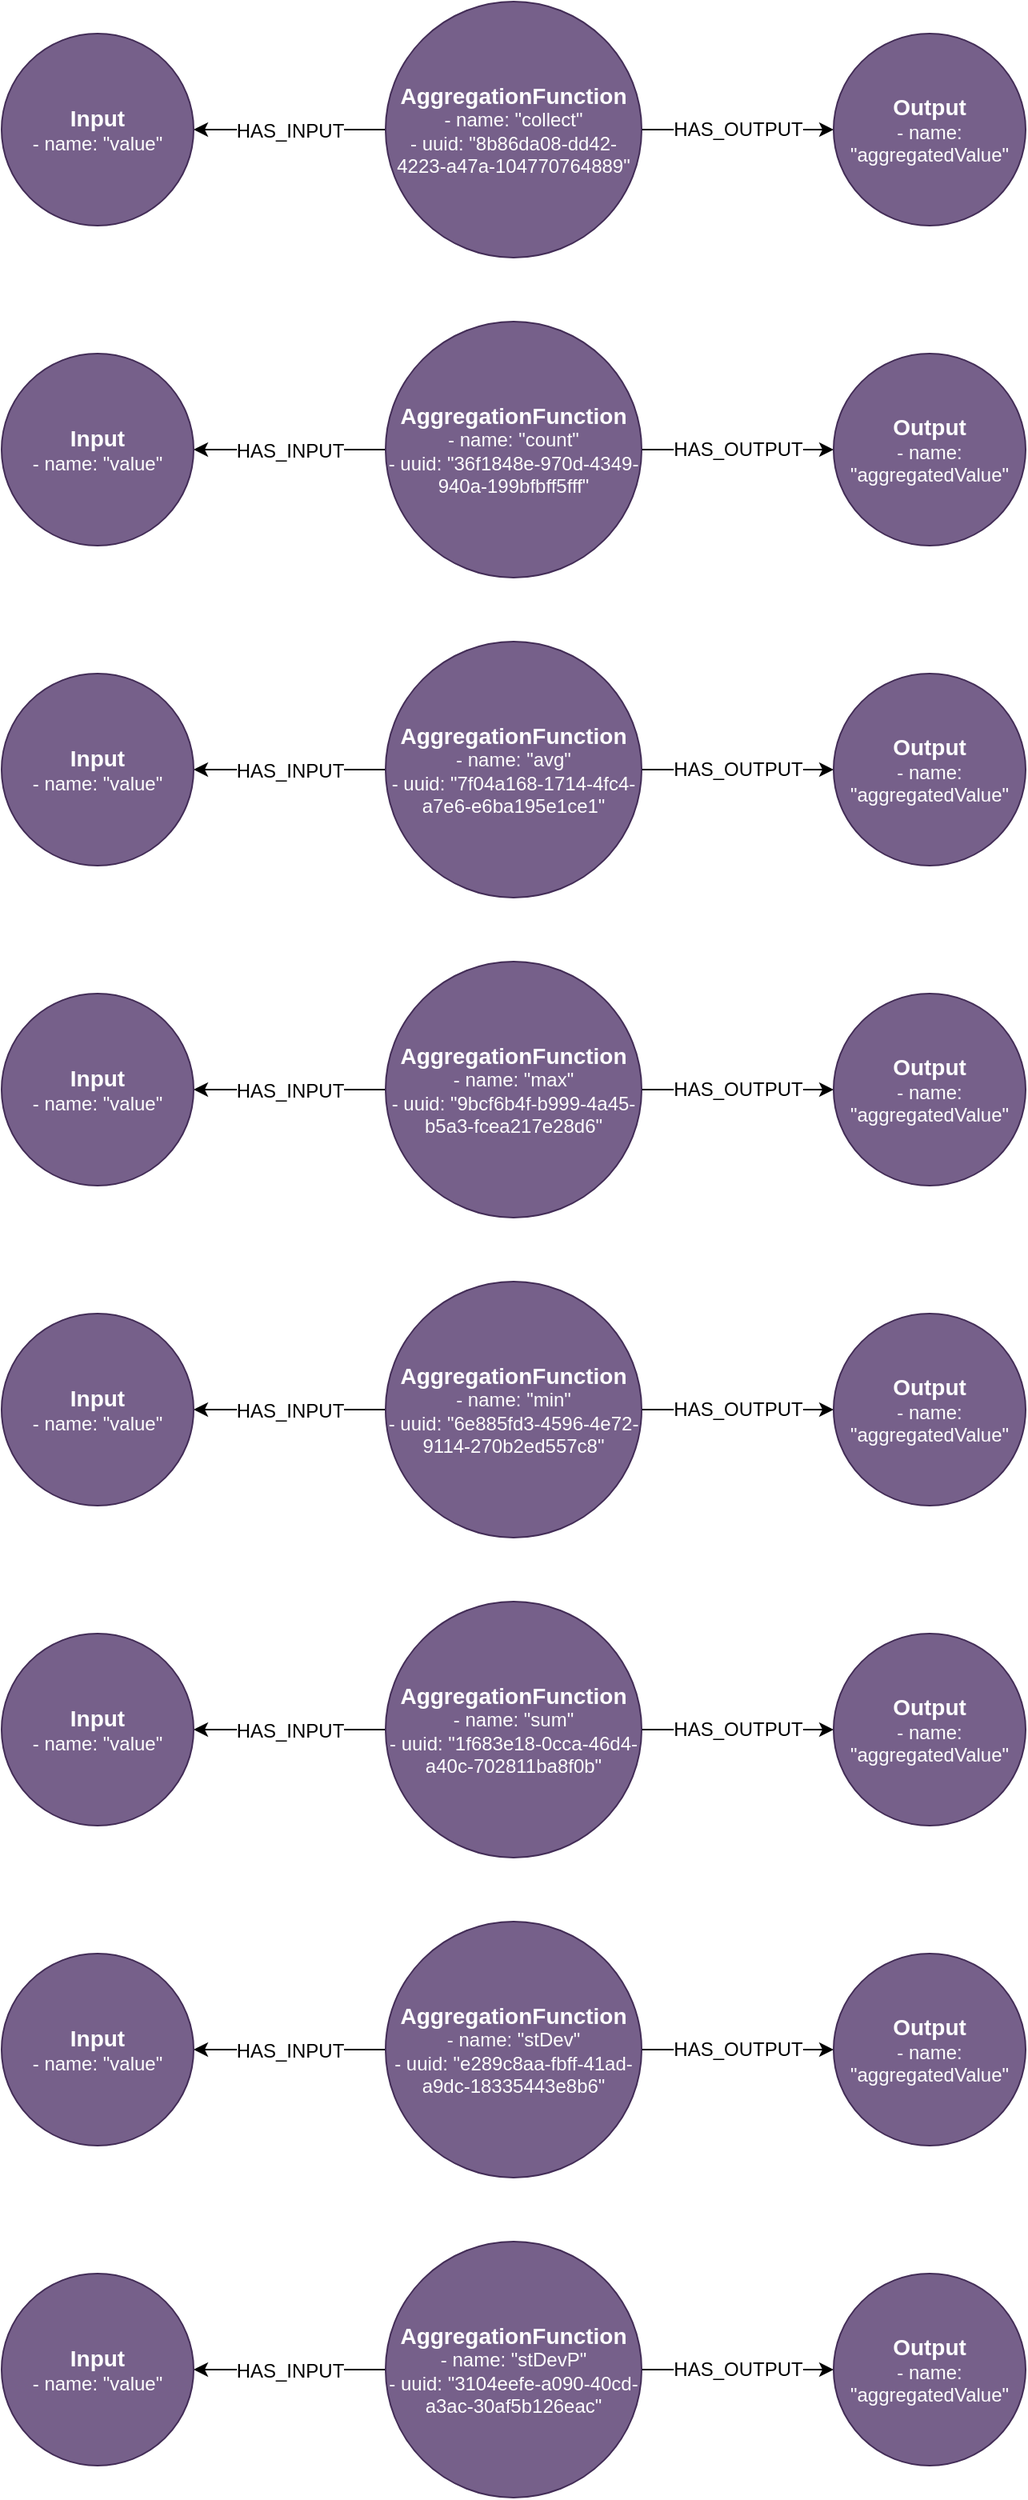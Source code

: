 <mxfile>
    <diagram id="sED9ADRcN6IbE8D5TVqb" name="Page-1">
        <mxGraphModel dx="809" dy="1150" grid="1" gridSize="10" guides="1" tooltips="1" connect="1" arrows="1" fold="1" page="1" pageScale="1" pageWidth="1169" pageHeight="827" math="0" shadow="0">
            <root>
                <mxCell id="0"/>
                <mxCell id="1" parent="0"/>
                <mxCell id="106" value="&lt;font style=&quot;font-size: 12px&quot;&gt;HAS_INPUT&lt;/font&gt;" style="edgeStyle=none;html=1;fontSize=14;" parent="1" source="99" target="103" edge="1">
                    <mxGeometry relative="1" as="geometry"/>
                </mxCell>
                <mxCell id="107" value="HAS_OUTPUT" style="edgeStyle=none;html=1;fontSize=12;" parent="1" source="99" target="104" edge="1">
                    <mxGeometry relative="1" as="geometry"/>
                </mxCell>
                <mxCell id="99" value="&lt;font style=&quot;font-size: 14px&quot;&gt;&lt;b&gt;AggregationFunction&lt;/b&gt;&lt;/font&gt;&lt;br&gt;- name: &quot;avg&quot;&lt;br&gt;- uuid: &quot;7f04a168-1714-4fc4-a7e6-e6ba195e1ce1&quot;" style="ellipse;whiteSpace=wrap;html=1;aspect=fixed;fillColor=#76608a;fontColor=#ffffff;strokeColor=#432D57;" parent="1" vertex="1">
                    <mxGeometry x="280" y="440" width="160" height="160" as="geometry"/>
                </mxCell>
                <mxCell id="103" value="&lt;font style=&quot;font-size: 14px&quot;&gt;&lt;b&gt;Input&lt;/b&gt;&lt;/font&gt;&lt;br&gt;- name: &quot;value&quot;" style="ellipse;whiteSpace=wrap;html=1;aspect=fixed;fillColor=#76608a;fontColor=#ffffff;strokeColor=#432D57;" parent="1" vertex="1">
                    <mxGeometry x="40" y="460" width="120" height="120" as="geometry"/>
                </mxCell>
                <mxCell id="104" value="&lt;font style=&quot;font-size: 14px&quot;&gt;&lt;b&gt;Output&lt;/b&gt;&lt;/font&gt;&lt;br&gt;- name: &quot;aggregatedValue&quot;" style="ellipse;whiteSpace=wrap;html=1;aspect=fixed;fillColor=#76608a;fontColor=#ffffff;strokeColor=#432D57;" parent="1" vertex="1">
                    <mxGeometry x="560" y="460" width="120" height="120" as="geometry"/>
                </mxCell>
                <mxCell id="108" value="&lt;font style=&quot;font-size: 12px&quot;&gt;HAS_INPUT&lt;/font&gt;" style="edgeStyle=none;html=1;fontSize=14;" parent="1" source="110" target="111" edge="1">
                    <mxGeometry relative="1" as="geometry"/>
                </mxCell>
                <mxCell id="109" value="HAS_OUTPUT" style="edgeStyle=none;html=1;fontSize=12;" parent="1" source="110" target="112" edge="1">
                    <mxGeometry relative="1" as="geometry"/>
                </mxCell>
                <mxCell id="110" value="&lt;font style=&quot;font-size: 14px&quot;&gt;&lt;b&gt;AggregationFunction&lt;/b&gt;&lt;/font&gt;&lt;br&gt;- name: &quot;collect&quot;&lt;br&gt;- uuid: &quot;8b86da08-dd42-4223-a47a-104770764889&quot;" style="ellipse;whiteSpace=wrap;html=1;aspect=fixed;fillColor=#76608a;fontColor=#ffffff;strokeColor=#432D57;" parent="1" vertex="1">
                    <mxGeometry x="280" y="40" width="160" height="160" as="geometry"/>
                </mxCell>
                <mxCell id="111" value="&lt;font style=&quot;font-size: 14px&quot;&gt;&lt;b&gt;Input&lt;/b&gt;&lt;/font&gt;&lt;br&gt;- name: &quot;value&quot;" style="ellipse;whiteSpace=wrap;html=1;aspect=fixed;fillColor=#76608a;fontColor=#ffffff;strokeColor=#432D57;" parent="1" vertex="1">
                    <mxGeometry x="40" y="60" width="120" height="120" as="geometry"/>
                </mxCell>
                <mxCell id="112" value="&lt;font style=&quot;font-size: 14px&quot;&gt;&lt;b&gt;Output&lt;/b&gt;&lt;/font&gt;&lt;br&gt;- name: &quot;aggregatedValue&quot;" style="ellipse;whiteSpace=wrap;html=1;aspect=fixed;fillColor=#76608a;fontColor=#ffffff;strokeColor=#432D57;" parent="1" vertex="1">
                    <mxGeometry x="560" y="60" width="120" height="120" as="geometry"/>
                </mxCell>
                <mxCell id="113" value="&lt;font style=&quot;font-size: 12px&quot;&gt;HAS_INPUT&lt;/font&gt;" style="edgeStyle=none;html=1;fontSize=14;" parent="1" source="115" target="116" edge="1">
                    <mxGeometry relative="1" as="geometry"/>
                </mxCell>
                <mxCell id="114" value="HAS_OUTPUT" style="edgeStyle=none;html=1;fontSize=12;" parent="1" source="115" target="117" edge="1">
                    <mxGeometry relative="1" as="geometry"/>
                </mxCell>
                <mxCell id="115" value="&lt;font style=&quot;font-size: 14px&quot;&gt;&lt;b&gt;AggregationFunction&lt;/b&gt;&lt;/font&gt;&lt;br&gt;- name: &quot;count&quot;&lt;br&gt;- uuid: &quot;36f1848e-970d-4349-940a-199bfbff5fff&quot;" style="ellipse;whiteSpace=wrap;html=1;aspect=fixed;fillColor=#76608a;fontColor=#ffffff;strokeColor=#432D57;" parent="1" vertex="1">
                    <mxGeometry x="280" y="240" width="160" height="160" as="geometry"/>
                </mxCell>
                <mxCell id="116" value="&lt;font style=&quot;font-size: 14px&quot;&gt;&lt;b&gt;Input&lt;/b&gt;&lt;/font&gt;&lt;br&gt;- name: &quot;value&quot;" style="ellipse;whiteSpace=wrap;html=1;aspect=fixed;fillColor=#76608a;fontColor=#ffffff;strokeColor=#432D57;" parent="1" vertex="1">
                    <mxGeometry x="40" y="260" width="120" height="120" as="geometry"/>
                </mxCell>
                <mxCell id="117" value="&lt;font style=&quot;font-size: 14px&quot;&gt;&lt;b&gt;Output&lt;/b&gt;&lt;/font&gt;&lt;br&gt;- name: &quot;aggregatedValue&quot;" style="ellipse;whiteSpace=wrap;html=1;aspect=fixed;fillColor=#76608a;fontColor=#ffffff;strokeColor=#432D57;" parent="1" vertex="1">
                    <mxGeometry x="560" y="260" width="120" height="120" as="geometry"/>
                </mxCell>
                <mxCell id="118" value="&lt;font style=&quot;font-size: 12px&quot;&gt;HAS_INPUT&lt;/font&gt;" style="edgeStyle=none;html=1;fontSize=14;" parent="1" source="120" target="121" edge="1">
                    <mxGeometry relative="1" as="geometry"/>
                </mxCell>
                <mxCell id="119" value="HAS_OUTPUT" style="edgeStyle=none;html=1;fontSize=12;" parent="1" source="120" target="122" edge="1">
                    <mxGeometry relative="1" as="geometry"/>
                </mxCell>
                <mxCell id="120" value="&lt;font style=&quot;font-size: 14px&quot;&gt;&lt;b&gt;AggregationFunction&lt;/b&gt;&lt;/font&gt;&lt;br&gt;- name: &quot;max&quot;&lt;br&gt;- uuid: &quot;9bcf6b4f-b999-4a45-b5a3-fcea217e28d6&quot;" style="ellipse;whiteSpace=wrap;html=1;aspect=fixed;fillColor=#76608a;fontColor=#ffffff;strokeColor=#432D57;" parent="1" vertex="1">
                    <mxGeometry x="280" y="640" width="160" height="160" as="geometry"/>
                </mxCell>
                <mxCell id="121" value="&lt;font style=&quot;font-size: 14px&quot;&gt;&lt;b&gt;Input&lt;/b&gt;&lt;/font&gt;&lt;br&gt;- name: &quot;value&quot;" style="ellipse;whiteSpace=wrap;html=1;aspect=fixed;fillColor=#76608a;fontColor=#ffffff;strokeColor=#432D57;" parent="1" vertex="1">
                    <mxGeometry x="40" y="660" width="120" height="120" as="geometry"/>
                </mxCell>
                <mxCell id="122" value="&lt;font style=&quot;font-size: 14px&quot;&gt;&lt;b&gt;Output&lt;/b&gt;&lt;/font&gt;&lt;br&gt;- name: &quot;aggregatedValue&quot;" style="ellipse;whiteSpace=wrap;html=1;aspect=fixed;fillColor=#76608a;fontColor=#ffffff;strokeColor=#432D57;" parent="1" vertex="1">
                    <mxGeometry x="560" y="660" width="120" height="120" as="geometry"/>
                </mxCell>
                <mxCell id="123" value="&lt;font style=&quot;font-size: 12px&quot;&gt;HAS_INPUT&lt;/font&gt;" style="edgeStyle=none;html=1;fontSize=14;" parent="1" source="125" target="126" edge="1">
                    <mxGeometry relative="1" as="geometry"/>
                </mxCell>
                <mxCell id="124" value="HAS_OUTPUT" style="edgeStyle=none;html=1;fontSize=12;" parent="1" source="125" target="127" edge="1">
                    <mxGeometry relative="1" as="geometry"/>
                </mxCell>
                <mxCell id="125" value="&lt;font style=&quot;font-size: 14px&quot;&gt;&lt;b&gt;AggregationFunction&lt;/b&gt;&lt;/font&gt;&lt;br&gt;- name: &quot;min&quot;&lt;br&gt;- uuid: &quot;6e885fd3-4596-4e72-9114-270b2ed557c8&quot;" style="ellipse;whiteSpace=wrap;html=1;aspect=fixed;fillColor=#76608a;fontColor=#ffffff;strokeColor=#432D57;" parent="1" vertex="1">
                    <mxGeometry x="280" y="840" width="160" height="160" as="geometry"/>
                </mxCell>
                <mxCell id="126" value="&lt;font style=&quot;font-size: 14px&quot;&gt;&lt;b&gt;Input&lt;/b&gt;&lt;/font&gt;&lt;br&gt;- name: &quot;value&quot;" style="ellipse;whiteSpace=wrap;html=1;aspect=fixed;fillColor=#76608a;fontColor=#ffffff;strokeColor=#432D57;" parent="1" vertex="1">
                    <mxGeometry x="40" y="860" width="120" height="120" as="geometry"/>
                </mxCell>
                <mxCell id="127" value="&lt;font style=&quot;font-size: 14px&quot;&gt;&lt;b&gt;Output&lt;/b&gt;&lt;/font&gt;&lt;br&gt;- name: &quot;aggregatedValue&quot;" style="ellipse;whiteSpace=wrap;html=1;aspect=fixed;fillColor=#76608a;fontColor=#ffffff;strokeColor=#432D57;" parent="1" vertex="1">
                    <mxGeometry x="560" y="860" width="120" height="120" as="geometry"/>
                </mxCell>
                <mxCell id="128" value="&lt;font style=&quot;font-size: 12px&quot;&gt;HAS_INPUT&lt;/font&gt;" style="edgeStyle=none;html=1;fontSize=14;" parent="1" source="130" target="131" edge="1">
                    <mxGeometry relative="1" as="geometry"/>
                </mxCell>
                <mxCell id="129" value="HAS_OUTPUT" style="edgeStyle=none;html=1;fontSize=12;" parent="1" source="130" target="132" edge="1">
                    <mxGeometry relative="1" as="geometry"/>
                </mxCell>
                <mxCell id="130" value="&lt;font style=&quot;font-size: 14px&quot;&gt;&lt;b&gt;AggregationFunction&lt;/b&gt;&lt;/font&gt;&lt;br&gt;- name: &quot;sum&quot;&lt;br&gt;- uuid: &quot;1f683e18-0cca-46d4-a40c-702811ba8f0b&quot;" style="ellipse;whiteSpace=wrap;html=1;aspect=fixed;fillColor=#76608a;fontColor=#ffffff;strokeColor=#432D57;" parent="1" vertex="1">
                    <mxGeometry x="280" y="1040" width="160" height="160" as="geometry"/>
                </mxCell>
                <mxCell id="131" value="&lt;font style=&quot;font-size: 14px&quot;&gt;&lt;b&gt;Input&lt;/b&gt;&lt;/font&gt;&lt;br&gt;- name: &quot;value&quot;" style="ellipse;whiteSpace=wrap;html=1;aspect=fixed;fillColor=#76608a;fontColor=#ffffff;strokeColor=#432D57;" parent="1" vertex="1">
                    <mxGeometry x="40" y="1060" width="120" height="120" as="geometry"/>
                </mxCell>
                <mxCell id="132" value="&lt;font style=&quot;font-size: 14px&quot;&gt;&lt;b&gt;Output&lt;/b&gt;&lt;/font&gt;&lt;br&gt;- name: &quot;aggregatedValue&quot;" style="ellipse;whiteSpace=wrap;html=1;aspect=fixed;fillColor=#76608a;fontColor=#ffffff;strokeColor=#432D57;" parent="1" vertex="1">
                    <mxGeometry x="560" y="1060" width="120" height="120" as="geometry"/>
                </mxCell>
                <mxCell id="133" value="&lt;font style=&quot;font-size: 12px&quot;&gt;HAS_INPUT&lt;/font&gt;" style="edgeStyle=none;html=1;fontSize=14;" parent="1" source="135" target="136" edge="1">
                    <mxGeometry relative="1" as="geometry"/>
                </mxCell>
                <mxCell id="134" value="HAS_OUTPUT" style="edgeStyle=none;html=1;fontSize=12;" parent="1" source="135" target="137" edge="1">
                    <mxGeometry relative="1" as="geometry"/>
                </mxCell>
                <mxCell id="135" value="&lt;font style=&quot;font-size: 14px&quot;&gt;&lt;b&gt;AggregationFunction&lt;/b&gt;&lt;/font&gt;&lt;br&gt;- name: &quot;stDev&quot;&lt;br&gt;- uuid: &quot;e289c8aa-fbff-41ad-a9dc-18335443e8b6&quot;" style="ellipse;whiteSpace=wrap;html=1;aspect=fixed;fillColor=#76608a;fontColor=#ffffff;strokeColor=#432D57;" parent="1" vertex="1">
                    <mxGeometry x="280" y="1240" width="160" height="160" as="geometry"/>
                </mxCell>
                <mxCell id="136" value="&lt;font style=&quot;font-size: 14px&quot;&gt;&lt;b&gt;Input&lt;/b&gt;&lt;/font&gt;&lt;br&gt;- name: &quot;value&quot;" style="ellipse;whiteSpace=wrap;html=1;aspect=fixed;fillColor=#76608a;fontColor=#ffffff;strokeColor=#432D57;" parent="1" vertex="1">
                    <mxGeometry x="40" y="1260" width="120" height="120" as="geometry"/>
                </mxCell>
                <mxCell id="137" value="&lt;font style=&quot;font-size: 14px&quot;&gt;&lt;b&gt;Output&lt;/b&gt;&lt;/font&gt;&lt;br&gt;- name: &quot;aggregatedValue&quot;" style="ellipse;whiteSpace=wrap;html=1;aspect=fixed;fillColor=#76608a;fontColor=#ffffff;strokeColor=#432D57;" parent="1" vertex="1">
                    <mxGeometry x="560" y="1260" width="120" height="120" as="geometry"/>
                </mxCell>
                <mxCell id="138" value="&lt;font style=&quot;font-size: 12px&quot;&gt;HAS_INPUT&lt;/font&gt;" style="edgeStyle=none;html=1;fontSize=14;" parent="1" source="140" target="141" edge="1">
                    <mxGeometry relative="1" as="geometry"/>
                </mxCell>
                <mxCell id="139" value="HAS_OUTPUT" style="edgeStyle=none;html=1;fontSize=12;" parent="1" source="140" target="142" edge="1">
                    <mxGeometry relative="1" as="geometry"/>
                </mxCell>
                <mxCell id="140" value="&lt;font style=&quot;font-size: 14px&quot;&gt;&lt;b&gt;AggregationFunction&lt;/b&gt;&lt;/font&gt;&lt;br&gt;- name: &quot;stDevP&quot;&lt;br&gt;- uuid: &quot;3104eefe-a090-40cd-a3ac-30af5b126eac&quot;" style="ellipse;whiteSpace=wrap;html=1;aspect=fixed;fillColor=#76608a;fontColor=#ffffff;strokeColor=#432D57;" parent="1" vertex="1">
                    <mxGeometry x="280" y="1440" width="160" height="160" as="geometry"/>
                </mxCell>
                <mxCell id="141" value="&lt;font style=&quot;font-size: 14px&quot;&gt;&lt;b&gt;Input&lt;/b&gt;&lt;/font&gt;&lt;br&gt;- name: &quot;value&quot;" style="ellipse;whiteSpace=wrap;html=1;aspect=fixed;fillColor=#76608a;fontColor=#ffffff;strokeColor=#432D57;" parent="1" vertex="1">
                    <mxGeometry x="40" y="1460" width="120" height="120" as="geometry"/>
                </mxCell>
                <mxCell id="142" value="&lt;font style=&quot;font-size: 14px&quot;&gt;&lt;b&gt;Output&lt;/b&gt;&lt;/font&gt;&lt;br&gt;- name: &quot;aggregatedValue&quot;" style="ellipse;whiteSpace=wrap;html=1;aspect=fixed;fillColor=#76608a;fontColor=#ffffff;strokeColor=#432D57;" parent="1" vertex="1">
                    <mxGeometry x="560" y="1460" width="120" height="120" as="geometry"/>
                </mxCell>
            </root>
        </mxGraphModel>
    </diagram>
</mxfile>